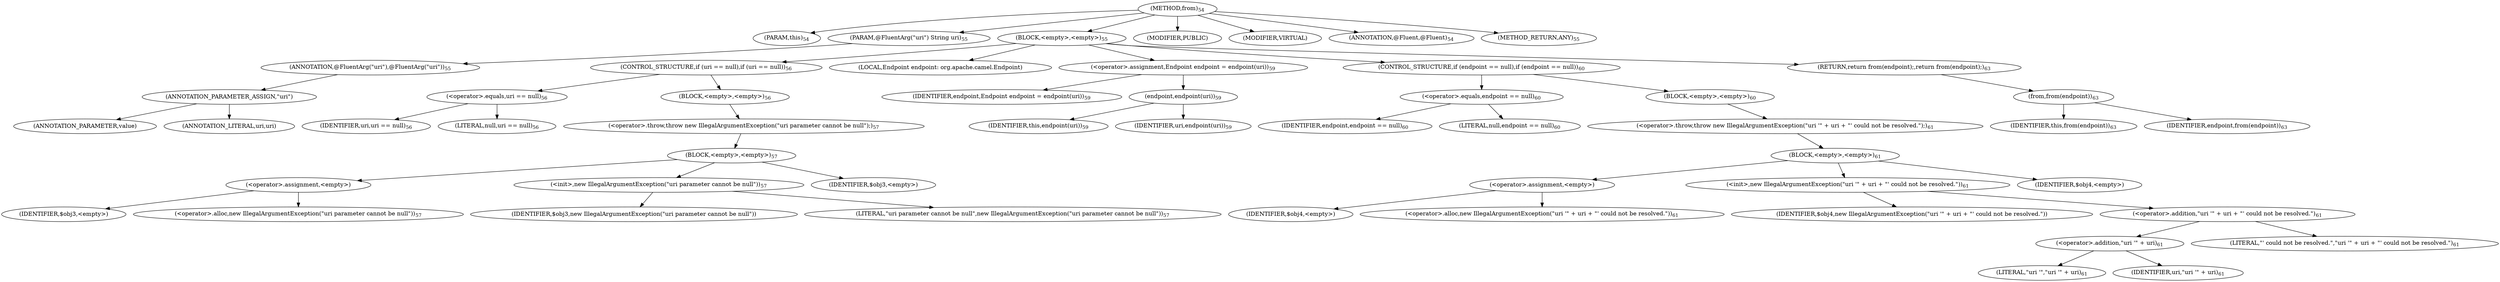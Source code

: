 digraph "from" {  
"100" [label = <(METHOD,from)<SUB>54</SUB>> ]
"8" [label = <(PARAM,this)<SUB>54</SUB>> ]
"101" [label = <(PARAM,@FluentArg(&quot;uri&quot;) String uri)<SUB>55</SUB>> ]
"102" [label = <(ANNOTATION,@FluentArg(&quot;uri&quot;),@FluentArg(&quot;uri&quot;))<SUB>55</SUB>> ]
"103" [label = <(ANNOTATION_PARAMETER_ASSIGN,&quot;uri&quot;)> ]
"104" [label = <(ANNOTATION_PARAMETER,value)> ]
"105" [label = <(ANNOTATION_LITERAL,uri,uri)> ]
"106" [label = <(BLOCK,&lt;empty&gt;,&lt;empty&gt;)<SUB>55</SUB>> ]
"107" [label = <(CONTROL_STRUCTURE,if (uri == null),if (uri == null))<SUB>56</SUB>> ]
"108" [label = <(&lt;operator&gt;.equals,uri == null)<SUB>56</SUB>> ]
"109" [label = <(IDENTIFIER,uri,uri == null)<SUB>56</SUB>> ]
"110" [label = <(LITERAL,null,uri == null)<SUB>56</SUB>> ]
"111" [label = <(BLOCK,&lt;empty&gt;,&lt;empty&gt;)<SUB>56</SUB>> ]
"112" [label = <(&lt;operator&gt;.throw,throw new IllegalArgumentException(&quot;uri parameter cannot be null&quot;);)<SUB>57</SUB>> ]
"113" [label = <(BLOCK,&lt;empty&gt;,&lt;empty&gt;)<SUB>57</SUB>> ]
"114" [label = <(&lt;operator&gt;.assignment,&lt;empty&gt;)> ]
"115" [label = <(IDENTIFIER,$obj3,&lt;empty&gt;)> ]
"116" [label = <(&lt;operator&gt;.alloc,new IllegalArgumentException(&quot;uri parameter cannot be null&quot;))<SUB>57</SUB>> ]
"117" [label = <(&lt;init&gt;,new IllegalArgumentException(&quot;uri parameter cannot be null&quot;))<SUB>57</SUB>> ]
"118" [label = <(IDENTIFIER,$obj3,new IllegalArgumentException(&quot;uri parameter cannot be null&quot;))> ]
"119" [label = <(LITERAL,&quot;uri parameter cannot be null&quot;,new IllegalArgumentException(&quot;uri parameter cannot be null&quot;))<SUB>57</SUB>> ]
"120" [label = <(IDENTIFIER,$obj3,&lt;empty&gt;)> ]
"121" [label = <(LOCAL,Endpoint endpoint: org.apache.camel.Endpoint)> ]
"122" [label = <(&lt;operator&gt;.assignment,Endpoint endpoint = endpoint(uri))<SUB>59</SUB>> ]
"123" [label = <(IDENTIFIER,endpoint,Endpoint endpoint = endpoint(uri))<SUB>59</SUB>> ]
"124" [label = <(endpoint,endpoint(uri))<SUB>59</SUB>> ]
"7" [label = <(IDENTIFIER,this,endpoint(uri))<SUB>59</SUB>> ]
"125" [label = <(IDENTIFIER,uri,endpoint(uri))<SUB>59</SUB>> ]
"126" [label = <(CONTROL_STRUCTURE,if (endpoint == null),if (endpoint == null))<SUB>60</SUB>> ]
"127" [label = <(&lt;operator&gt;.equals,endpoint == null)<SUB>60</SUB>> ]
"128" [label = <(IDENTIFIER,endpoint,endpoint == null)<SUB>60</SUB>> ]
"129" [label = <(LITERAL,null,endpoint == null)<SUB>60</SUB>> ]
"130" [label = <(BLOCK,&lt;empty&gt;,&lt;empty&gt;)<SUB>60</SUB>> ]
"131" [label = <(&lt;operator&gt;.throw,throw new IllegalArgumentException(&quot;uri '&quot; + uri + &quot;' could not be resolved.&quot;);)<SUB>61</SUB>> ]
"132" [label = <(BLOCK,&lt;empty&gt;,&lt;empty&gt;)<SUB>61</SUB>> ]
"133" [label = <(&lt;operator&gt;.assignment,&lt;empty&gt;)> ]
"134" [label = <(IDENTIFIER,$obj4,&lt;empty&gt;)> ]
"135" [label = <(&lt;operator&gt;.alloc,new IllegalArgumentException(&quot;uri '&quot; + uri + &quot;' could not be resolved.&quot;))<SUB>61</SUB>> ]
"136" [label = <(&lt;init&gt;,new IllegalArgumentException(&quot;uri '&quot; + uri + &quot;' could not be resolved.&quot;))<SUB>61</SUB>> ]
"137" [label = <(IDENTIFIER,$obj4,new IllegalArgumentException(&quot;uri '&quot; + uri + &quot;' could not be resolved.&quot;))> ]
"138" [label = <(&lt;operator&gt;.addition,&quot;uri '&quot; + uri + &quot;' could not be resolved.&quot;)<SUB>61</SUB>> ]
"139" [label = <(&lt;operator&gt;.addition,&quot;uri '&quot; + uri)<SUB>61</SUB>> ]
"140" [label = <(LITERAL,&quot;uri '&quot;,&quot;uri '&quot; + uri)<SUB>61</SUB>> ]
"141" [label = <(IDENTIFIER,uri,&quot;uri '&quot; + uri)<SUB>61</SUB>> ]
"142" [label = <(LITERAL,&quot;' could not be resolved.&quot;,&quot;uri '&quot; + uri + &quot;' could not be resolved.&quot;)<SUB>61</SUB>> ]
"143" [label = <(IDENTIFIER,$obj4,&lt;empty&gt;)> ]
"144" [label = <(RETURN,return from(endpoint);,return from(endpoint);)<SUB>63</SUB>> ]
"145" [label = <(from,from(endpoint))<SUB>63</SUB>> ]
"9" [label = <(IDENTIFIER,this,from(endpoint))<SUB>63</SUB>> ]
"146" [label = <(IDENTIFIER,endpoint,from(endpoint))<SUB>63</SUB>> ]
"147" [label = <(MODIFIER,PUBLIC)> ]
"148" [label = <(MODIFIER,VIRTUAL)> ]
"149" [label = <(ANNOTATION,@Fluent,@Fluent)<SUB>54</SUB>> ]
"150" [label = <(METHOD_RETURN,ANY)<SUB>55</SUB>> ]
  "100" -> "8" 
  "100" -> "101" 
  "100" -> "106" 
  "100" -> "147" 
  "100" -> "148" 
  "100" -> "149" 
  "100" -> "150" 
  "101" -> "102" 
  "102" -> "103" 
  "103" -> "104" 
  "103" -> "105" 
  "106" -> "107" 
  "106" -> "121" 
  "106" -> "122" 
  "106" -> "126" 
  "106" -> "144" 
  "107" -> "108" 
  "107" -> "111" 
  "108" -> "109" 
  "108" -> "110" 
  "111" -> "112" 
  "112" -> "113" 
  "113" -> "114" 
  "113" -> "117" 
  "113" -> "120" 
  "114" -> "115" 
  "114" -> "116" 
  "117" -> "118" 
  "117" -> "119" 
  "122" -> "123" 
  "122" -> "124" 
  "124" -> "7" 
  "124" -> "125" 
  "126" -> "127" 
  "126" -> "130" 
  "127" -> "128" 
  "127" -> "129" 
  "130" -> "131" 
  "131" -> "132" 
  "132" -> "133" 
  "132" -> "136" 
  "132" -> "143" 
  "133" -> "134" 
  "133" -> "135" 
  "136" -> "137" 
  "136" -> "138" 
  "138" -> "139" 
  "138" -> "142" 
  "139" -> "140" 
  "139" -> "141" 
  "144" -> "145" 
  "145" -> "9" 
  "145" -> "146" 
}
